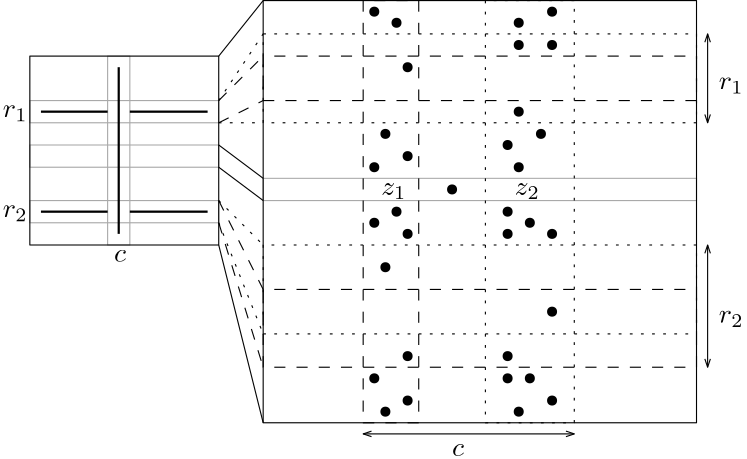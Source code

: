 <?xml version="1.0"?>
<!DOCTYPE ipe SYSTEM "ipe.dtd">
<ipe version="70005" creator="Ipe 7.1.4">
<info created="D:20170226162348" modified="D:20170226185151"/>
<ipestyle name="basic">
<symbol name="arrow/arc(spx)">
<path stroke="sym-stroke" fill="sym-stroke" pen="sym-pen">
0 0 m
-1 0.333 l
-1 -0.333 l
h
</path>
</symbol>
<symbol name="arrow/farc(spx)">
<path stroke="sym-stroke" fill="white" pen="sym-pen">
0 0 m
-1 0.333 l
-1 -0.333 l
h
</path>
</symbol>
<symbol name="mark/circle(sx)" transformations="translations">
<path fill="sym-stroke">
0.6 0 0 0.6 0 0 e
0.4 0 0 0.4 0 0 e
</path>
</symbol>
<symbol name="mark/disk(sx)" transformations="translations">
<path fill="sym-stroke">
0.6 0 0 0.6 0 0 e
</path>
</symbol>
<symbol name="mark/fdisk(sfx)" transformations="translations">
<group>
<path fill="sym-fill">
0.5 0 0 0.5 0 0 e
</path>
<path fill="sym-stroke" fillrule="eofill">
0.6 0 0 0.6 0 0 e
0.4 0 0 0.4 0 0 e
</path>
</group>
</symbol>
<symbol name="mark/box(sx)" transformations="translations">
<path fill="sym-stroke" fillrule="eofill">
-0.6 -0.6 m
0.6 -0.6 l
0.6 0.6 l
-0.6 0.6 l
h
-0.4 -0.4 m
0.4 -0.4 l
0.4 0.4 l
-0.4 0.4 l
h
</path>
</symbol>
<symbol name="mark/square(sx)" transformations="translations">
<path fill="sym-stroke">
-0.6 -0.6 m
0.6 -0.6 l
0.6 0.6 l
-0.6 0.6 l
h
</path>
</symbol>
<symbol name="mark/fsquare(sfx)" transformations="translations">
<group>
<path fill="sym-fill">
-0.5 -0.5 m
0.5 -0.5 l
0.5 0.5 l
-0.5 0.5 l
h
</path>
<path fill="sym-stroke" fillrule="eofill">
-0.6 -0.6 m
0.6 -0.6 l
0.6 0.6 l
-0.6 0.6 l
h
-0.4 -0.4 m
0.4 -0.4 l
0.4 0.4 l
-0.4 0.4 l
h
</path>
</group>
</symbol>
<symbol name="mark/cross(sx)" transformations="translations">
<group>
<path fill="sym-stroke">
-0.43 -0.57 m
0.57 0.43 l
0.43 0.57 l
-0.57 -0.43 l
h
</path>
<path fill="sym-stroke">
-0.43 0.57 m
0.57 -0.43 l
0.43 -0.57 l
-0.57 0.43 l
h
</path>
</group>
</symbol>
<symbol name="arrow/fnormal(spx)">
<path stroke="sym-stroke" fill="white" pen="sym-pen">
0 0 m
-1 0.333 l
-1 -0.333 l
h
</path>
</symbol>
<symbol name="arrow/pointed(spx)">
<path stroke="sym-stroke" fill="sym-stroke" pen="sym-pen">
0 0 m
-1 0.333 l
-0.8 0 l
-1 -0.333 l
h
</path>
</symbol>
<symbol name="arrow/fpointed(spx)">
<path stroke="sym-stroke" fill="white" pen="sym-pen">
0 0 m
-1 0.333 l
-0.8 0 l
-1 -0.333 l
h
</path>
</symbol>
<symbol name="arrow/linear(spx)">
<path stroke="sym-stroke" pen="sym-pen">
-1 0.333 m
0 0 l
-1 -0.333 l
</path>
</symbol>
<symbol name="arrow/fdouble(spx)">
<path stroke="sym-stroke" fill="white" pen="sym-pen">
0 0 m
-1 0.333 l
-1 -0.333 l
h
-1 0 m
-2 0.333 l
-2 -0.333 l
h
</path>
</symbol>
<symbol name="arrow/double(spx)">
<path stroke="sym-stroke" fill="sym-stroke" pen="sym-pen">
0 0 m
-1 0.333 l
-1 -0.333 l
h
-1 0 m
-2 0.333 l
-2 -0.333 l
h
</path>
</symbol>
<pen name="heavier" value="0.8"/>
<pen name="fat" value="1.2"/>
<pen name="ultrafat" value="2"/>
<symbolsize name="large" value="5"/>
<symbolsize name="small" value="2"/>
<symbolsize name="tiny" value="1.1"/>
<arrowsize name="large" value="10"/>
<arrowsize name="small" value="5"/>
<arrowsize name="tiny" value="3"/>
<color name="red" value="1 0 0"/>
<color name="green" value="0 1 0"/>
<color name="blue" value="0 0 1"/>
<color name="yellow" value="1 1 0"/>
<color name="orange" value="1 0.647 0"/>
<color name="gold" value="1 0.843 0"/>
<color name="purple" value="0.627 0.125 0.941"/>
<color name="gray" value="0.745"/>
<color name="brown" value="0.647 0.165 0.165"/>
<color name="navy" value="0 0 0.502"/>
<color name="pink" value="1 0.753 0.796"/>
<color name="seagreen" value="0.18 0.545 0.341"/>
<color name="turquoise" value="0.251 0.878 0.816"/>
<color name="violet" value="0.933 0.51 0.933"/>
<color name="darkblue" value="0 0 0.545"/>
<color name="darkcyan" value="0 0.545 0.545"/>
<color name="darkgray" value="0.663"/>
<color name="darkgreen" value="0 0.392 0"/>
<color name="darkmagenta" value="0.545 0 0.545"/>
<color name="darkorange" value="1 0.549 0"/>
<color name="darkred" value="0.545 0 0"/>
<color name="lightblue" value="0.678 0.847 0.902"/>
<color name="lightcyan" value="0.878 1 1"/>
<color name="lightgray" value="0.827"/>
<color name="lightgreen" value="0.565 0.933 0.565"/>
<color name="lightyellow" value="1 1 0.878"/>
<dashstyle name="dashed" value="[4] 0"/>
<dashstyle name="dotted" value="[1 3] 0"/>
<dashstyle name="dash dotted" value="[4 2 1 2] 0"/>
<dashstyle name="dash dot dotted" value="[4 2 1 2 1 2] 0"/>
<textsize name="large" value="\large"/>
<textsize name="Large" value="\Large"/>
<textsize name="LARGE" value="\LARGE"/>
<textsize name="huge" value="\huge"/>
<textsize name="Huge" value="\Huge"/>
<textsize name="small" value="\small"/>
<textsize name="footnote" value="\footnotesize"/>
<textsize name="tiny" value="\tiny"/>
<textstyle name="center" begin="\begin{center}" end="\end{center}"/>
<textstyle name="itemize" begin="\begin{itemize}" end="\end{itemize}"/>
<textstyle name="item" begin="\begin{itemize}\item{}" end="\end{itemize}"/>
<gridsize name="4 pts" value="4"/>
<gridsize name="8 pts (~3 mm)" value="8"/>
<gridsize name="16 pts (~6 mm)" value="16"/>
<gridsize name="32 pts (~12 mm)" value="32"/>
<gridsize name="10 pts (~3.5 mm)" value="10"/>
<gridsize name="20 pts (~7 mm)" value="20"/>
<gridsize name="14 pts (~5 mm)" value="14"/>
<gridsize name="28 pts (~10 mm)" value="28"/>
<gridsize name="56 pts (~20 mm)" value="56"/>
<anglesize name="90 deg" value="90"/>
<anglesize name="60 deg" value="60"/>
<anglesize name="45 deg" value="45"/>
<anglesize name="30 deg" value="30"/>
<anglesize name="22.5 deg" value="22.5"/>
<tiling name="falling" angle="-60" step="4" width="1"/>
<tiling name="rising" angle="30" step="4" width="1"/>
</ipestyle>
<page>
<layer name="alpha"/>
<view layers="alpha" active="alpha"/>
<path layer="alpha" stroke="darkgray">
96 776 m
96 768 l
252 768 l
252 776 l
h
</path>
<path matrix="0.62963 0 0 1 6.96296 0" stroke="darkgray">
8 788 m
8 780 l
116 780 l
116 788 l
h
</path>
<path matrix="0.62963 0 0 1 6.96296 0" stroke="darkgray">
8 796 m
8 804 l
116 804 l
116 796 l
h
</path>
<path matrix="0.62963 0 0 1 6.96296 0" stroke="darkgray">
8 768 m
8 760 l
116 760 l
116 768 l
h
</path>
<path matrix="1 0 0 1 8 0" stroke="darkgray">
32 820 m
32 752 l
40 752 l
40 820 l
h
</path>
<path matrix="0.62963 0 0 1 6.96296 0" stroke="black">
8 820 m
8 752 l
116 752 l
116 820 l
h
</path>
<path matrix="1 0 0 1 8 -4" stroke="black" pen="heavier">
8 804 m
32 804 l
32 804 l
</path>
<path matrix="1 0 0 1 -32 -4" stroke="black" pen="heavier">
80 804 m
108 804 l
</path>
<path matrix="1 0 0 1 8 -4" stroke="black" pen="heavier">
8 768 m
32 768 l
</path>
<path matrix="1 0 0 1 -32 -4" stroke="black" pen="heavier">
80 768 m
108 768 l
</path>
<path stroke="black" pen="heavier">
44 816 m
44 756 l
</path>
<path matrix="1 0 0 1 12 0" stroke="black" dash="dotted">
164 840 m
164 688 l
196 688 l
196 840 l
h
</path>
<path stroke="black" dash="dashed">
132 840 m
132 688 l
152 688 l
152 840 l
h
</path>
<path stroke="black">
96 840 m
96 688 l
252 688 l
252 840 l
h
</path>
<path stroke="black">
80 788 m
96 776 l
</path>
<path stroke="black">
80 780 m
96 768 l
</path>
<path stroke="black">
80 752 m
96 688 l
</path>
<path stroke="black">
80 820 m
96 840 l
</path>
<path stroke="black" dash="dotted">
96 796 m
96 828 l
252 828 l
252 796 l
h
</path>
<path stroke="black" dash="dashed">
96 708 m
96 736 l
252 736 l
252 708 l
h
</path>
<path stroke="black" dash="dotted">
96 752 m
96 720 l
252 720 l
252 752 l
h
</path>
<path stroke="black" dash="dashed">
96 820 m
96 804 l
252 804 l
252 820 l
h
</path>
<path stroke="black" dash="dotted">
80 796 m
96 796 l
</path>
<path stroke="black" dash="dotted">
80 804 m
96 828 l
</path>
<path stroke="black" dash="dashed">
80 804 m
96 820 l
</path>
<path stroke="black" dash="dashed">
80 796 m
96 804 l
</path>
<path stroke="black" dash="dotted">
80 768 m
96 752 l
</path>
<path stroke="black" dash="dashed">
80 768 m
96 736 l
</path>
<path stroke="black" dash="dotted">
80 760 m
96 720 l
</path>
<path stroke="black" dash="dashed">
80 760 m
96 708 l
</path>
<use name="mark/disk(sx)" pos="164 772" size="normal" stroke="black"/>
<use name="mark/disk(sx)" pos="136 780" size="normal" stroke="black"/>
<use name="mark/disk(sx)" pos="148 784" size="normal" stroke="black"/>
<use name="mark/disk(sx)" pos="140 792" size="normal" stroke="black"/>
<use name="mark/disk(sx)" pos="188 780" size="normal" stroke="black"/>
<use name="mark/disk(sx)" pos="184 788" size="normal" stroke="black"/>
<use name="mark/disk(sx)" pos="196 792" size="normal" stroke="black"/>
<use name="mark/disk(sx)" pos="144 764" size="normal" stroke="black"/>
<use name="mark/disk(sx)" pos="136 760" size="normal" stroke="black"/>
<use name="mark/disk(sx)" pos="148 756" size="normal" stroke="black"/>
<use name="mark/disk(sx)" pos="184 756" size="normal" stroke="black"/>
<use name="mark/disk(sx)" pos="200 756" size="normal" stroke="black"/>
<use name="mark/disk(sx)" pos="192 760" size="normal" stroke="black"/>
<use name="mark/disk(sx)" pos="184 764" size="normal" stroke="black"/>
<use name="mark/disk(sx)" pos="140 744" size="normal" stroke="black"/>
<use name="mark/disk(sx)" pos="148 712" size="normal" stroke="black"/>
<use name="mark/disk(sx)" pos="184 712" size="normal" stroke="black"/>
<use name="mark/disk(sx)" pos="200 728" size="normal" stroke="black"/>
<use name="mark/disk(sx)" pos="148 816" size="normal" stroke="black"/>
<use name="mark/disk(sx)" pos="188 800" size="normal" stroke="black"/>
<use name="mark/disk(sx)" pos="200 824" size="normal" stroke="black"/>
<use name="mark/disk(sx)" pos="188 824" size="normal" stroke="black"/>
<use name="mark/disk(sx)" pos="136 704" size="normal" stroke="black"/>
<use name="mark/disk(sx)" pos="148 696" size="normal" stroke="black"/>
<use name="mark/disk(sx)" pos="140 692" size="normal" stroke="black"/>
<use name="mark/disk(sx)" pos="188 692" size="normal" stroke="black"/>
<use name="mark/disk(sx)" pos="200 696" size="normal" stroke="black"/>
<use name="mark/disk(sx)" pos="192 704" size="normal" stroke="black"/>
<use name="mark/disk(sx)" pos="184 704" size="normal" stroke="black"/>
<use name="mark/disk(sx)" pos="188 832" size="normal" stroke="black"/>
<use name="mark/disk(sx)" pos="200 836" size="normal" stroke="black"/>
<use name="mark/disk(sx)" pos="144 832" size="normal" stroke="black"/>
<use name="mark/disk(sx)" pos="136 836" size="normal" stroke="black"/>
<path stroke="black" arrow="linear/tiny" rarrow="linear/tiny">
256 708 m
256 752 l
</path>
<path stroke="black" arrow="linear/tiny" rarrow="linear/tiny">
256 796 m
256 828 l
</path>
<path stroke="black" arrow="linear/tiny" rarrow="linear/tiny">
132 684 m
208 684 l
</path>
<text transformations="translations" pos="164 676" stroke="black" type="label" width="4.311" height="4.289" depth="0" valign="baseline">$c$</text>
<text transformations="translations" pos="260 724" stroke="black" type="label" width="8.964" height="4.294" depth="1.49" valign="baseline">$r_2$</text>
<text transformations="translations" pos="260 808" stroke="black" type="label" width="8.964" height="4.294" depth="1.49" valign="baseline">$r_1$</text>
<text matrix="1 0 0 1 2.25782 2.00695" transformations="translations" pos="40 744" stroke="black" type="label" width="4.311" height="4.289" depth="0" valign="baseline">$c$</text>
<text matrix="1 0 0 1 2.25782 2.00695" transformations="translations" pos="0 760" stroke="black" type="label" width="8.964" height="4.294" depth="1.49" valign="baseline">$r_2$</text>
<text matrix="1 0 0 1 2.25782 2.00695" transformations="translations" pos="0 796" stroke="black" type="label" width="8.964" height="4.294" depth="1.49" valign="baseline">$r_1$</text>
<text matrix="1 0 0 1 -1.50521 2.00695" transformations="translations" pos="140 768" stroke="black" type="label" width="9.102" height="4.294" depth="1.49" valign="baseline">$z_1$</text>
<text matrix="1 0 0 1 -1.50521 2.00695" transformations="translations" pos="188 768" stroke="black" type="label" width="9.102" height="4.294" depth="1.49" valign="baseline">$z_2$</text>
</page>
</ipe>
